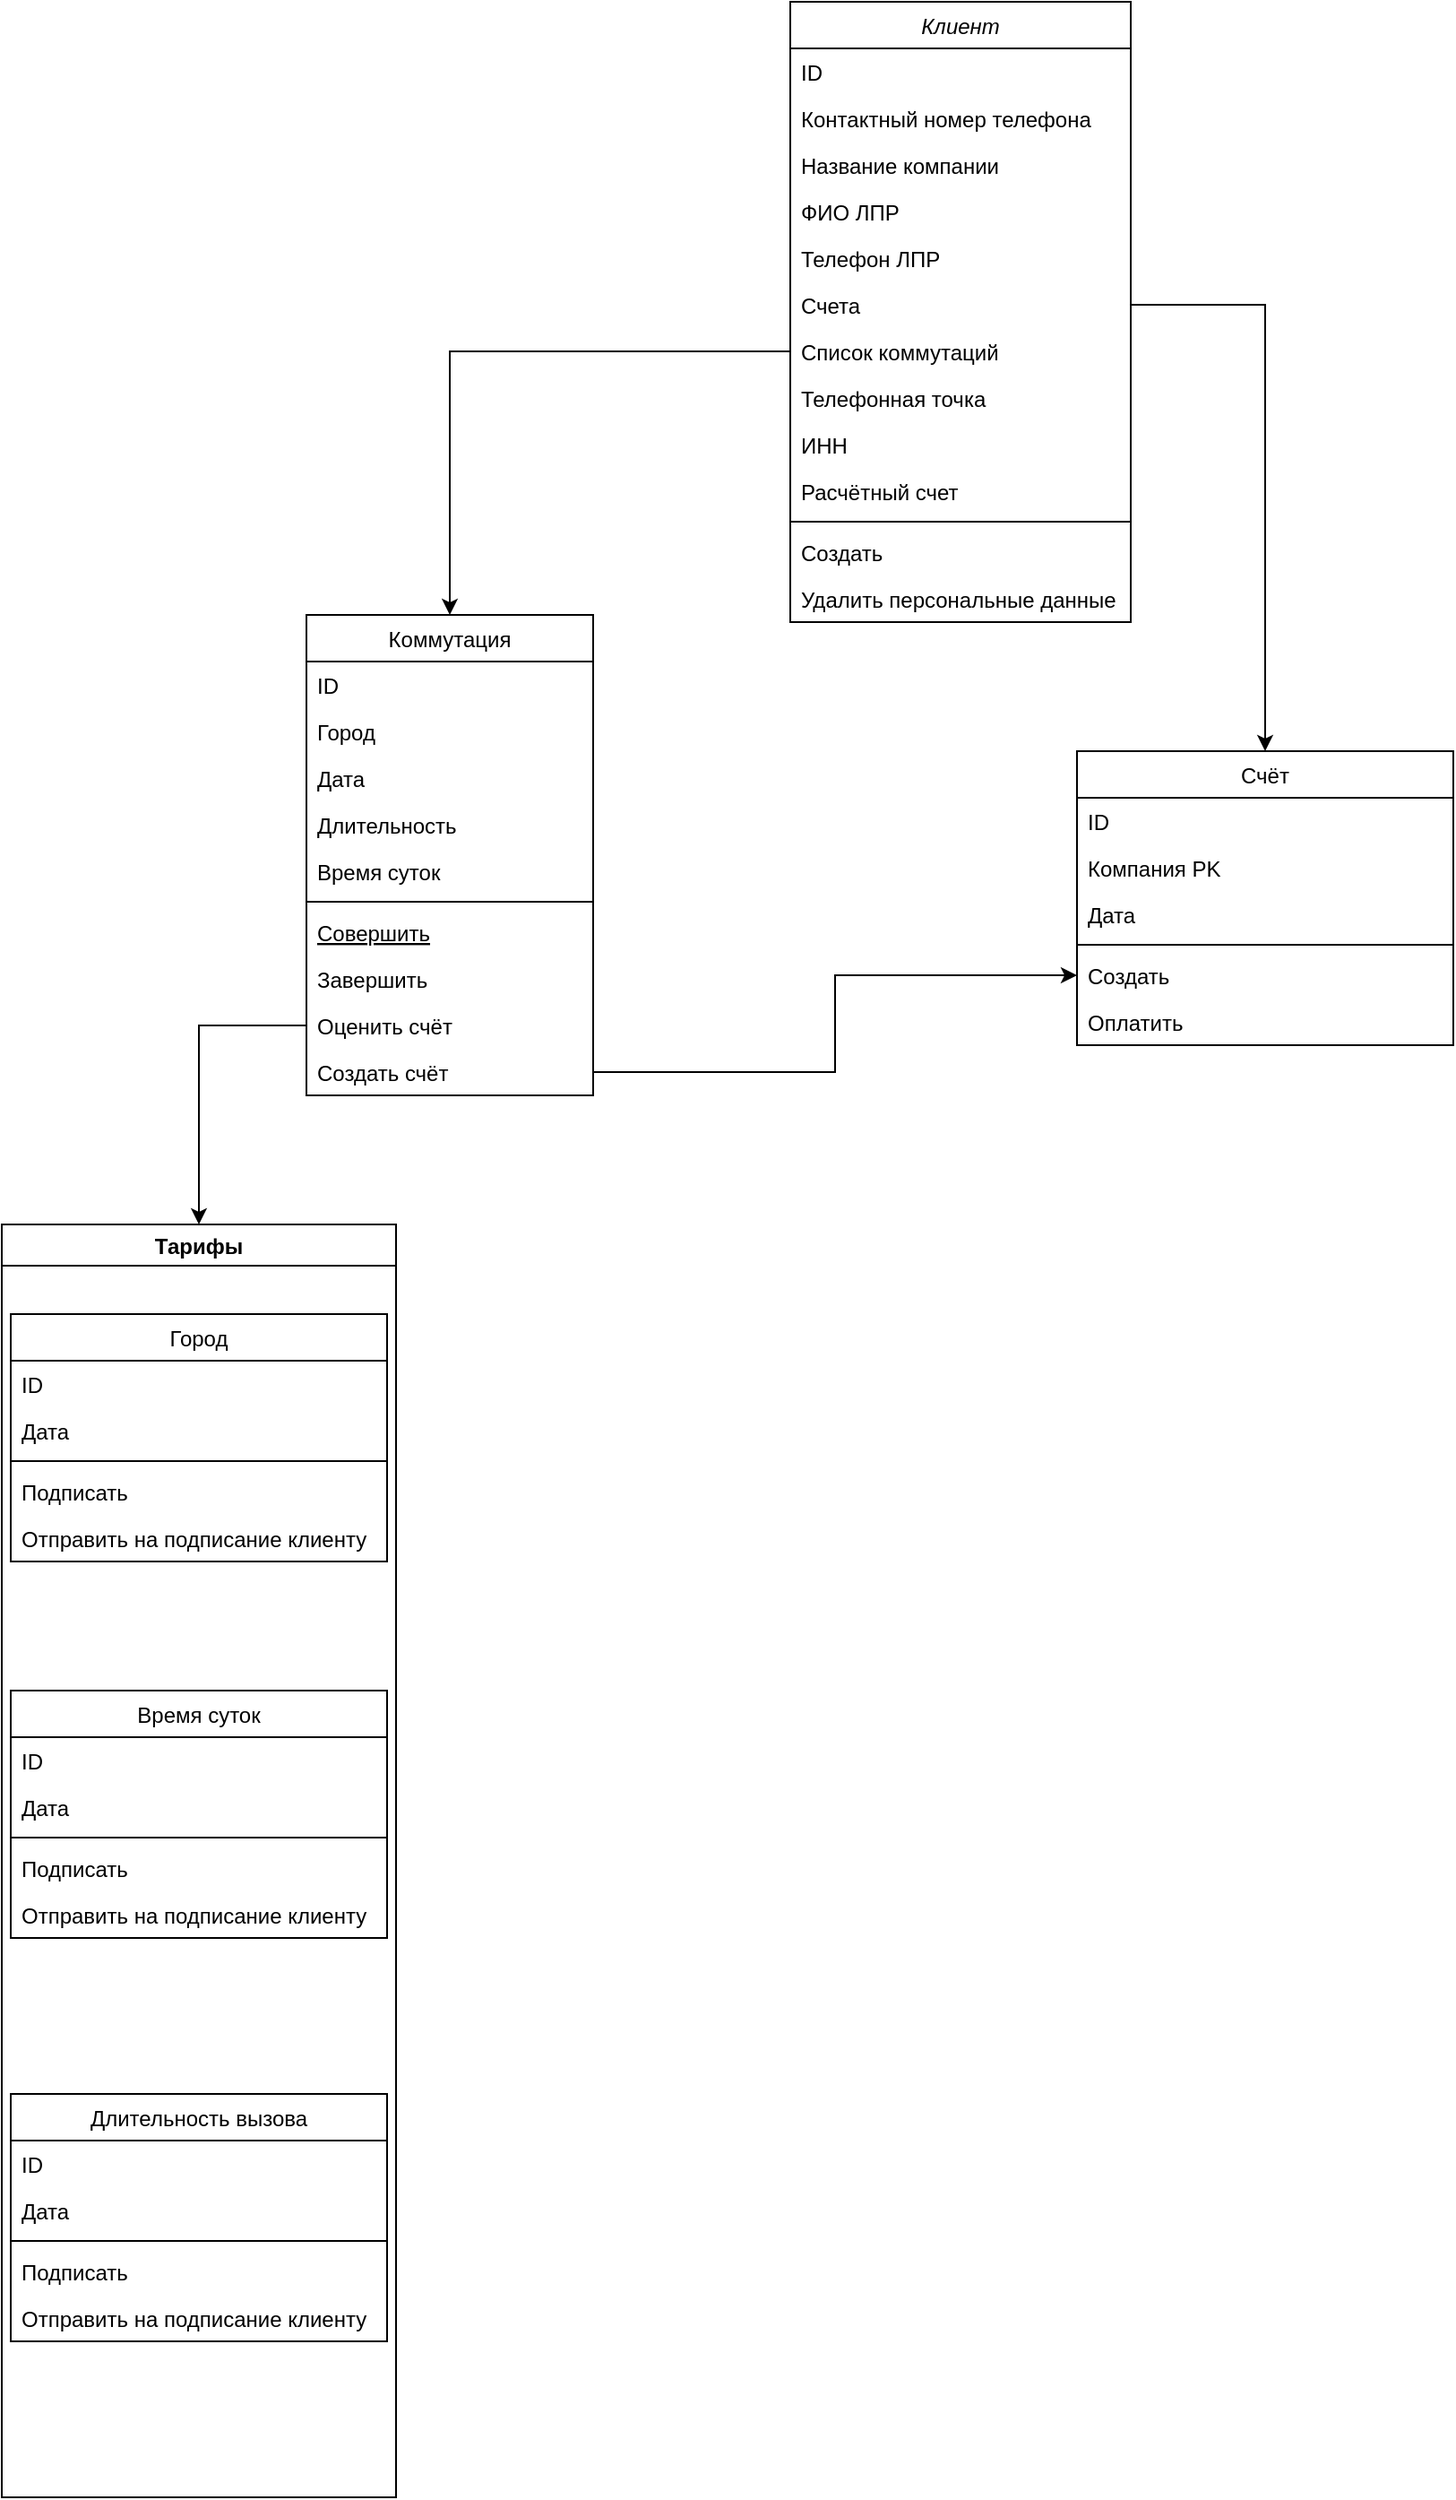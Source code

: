 <mxfile version="20.0.1" type="device"><diagram id="C5RBs43oDa-KdzZeNtuy" name="Page-1"><mxGraphModel dx="2708" dy="1342" grid="1" gridSize="10" guides="1" tooltips="1" connect="1" arrows="1" fold="1" page="1" pageScale="1" pageWidth="827" pageHeight="1169" math="0" shadow="0"><root><mxCell id="WIyWlLk6GJQsqaUBKTNV-0"/><mxCell id="WIyWlLk6GJQsqaUBKTNV-1" parent="WIyWlLk6GJQsqaUBKTNV-0"/><mxCell id="zkfFHV4jXpPFQw0GAbJ--0" value="Клиент" style="swimlane;fontStyle=2;align=center;verticalAlign=top;childLayout=stackLayout;horizontal=1;startSize=26;horizontalStack=0;resizeParent=1;resizeLast=0;collapsible=1;marginBottom=0;rounded=0;shadow=0;strokeWidth=1;" parent="WIyWlLk6GJQsqaUBKTNV-1" vertex="1"><mxGeometry x="440" y="28" width="190" height="346" as="geometry"><mxRectangle x="230" y="140" width="160" height="26" as="alternateBounds"/></mxGeometry></mxCell><mxCell id="zkfFHV4jXpPFQw0GAbJ--1" value="ID" style="text;align=left;verticalAlign=top;spacingLeft=4;spacingRight=4;overflow=hidden;rotatable=0;points=[[0,0.5],[1,0.5]];portConstraint=eastwest;" parent="zkfFHV4jXpPFQw0GAbJ--0" vertex="1"><mxGeometry y="26" width="190" height="26" as="geometry"/></mxCell><mxCell id="zkfFHV4jXpPFQw0GAbJ--2" value="Контактный номер телефона" style="text;align=left;verticalAlign=top;spacingLeft=4;spacingRight=4;overflow=hidden;rotatable=0;points=[[0,0.5],[1,0.5]];portConstraint=eastwest;rounded=0;shadow=0;html=0;" parent="zkfFHV4jXpPFQw0GAbJ--0" vertex="1"><mxGeometry y="52" width="190" height="26" as="geometry"/></mxCell><mxCell id="zkfFHV4jXpPFQw0GAbJ--3" value="Название компании" style="text;align=left;verticalAlign=top;spacingLeft=4;spacingRight=4;overflow=hidden;rotatable=0;points=[[0,0.5],[1,0.5]];portConstraint=eastwest;rounded=0;shadow=0;html=0;" parent="zkfFHV4jXpPFQw0GAbJ--0" vertex="1"><mxGeometry y="78" width="190" height="26" as="geometry"/></mxCell><mxCell id="D7hmZxlsr8Dh_--G51P9-6" value="ФИО ЛПР" style="text;align=left;verticalAlign=top;spacingLeft=4;spacingRight=4;overflow=hidden;rotatable=0;points=[[0,0.5],[1,0.5]];portConstraint=eastwest;rounded=0;shadow=0;html=0;" vertex="1" parent="zkfFHV4jXpPFQw0GAbJ--0"><mxGeometry y="104" width="190" height="26" as="geometry"/></mxCell><mxCell id="D7hmZxlsr8Dh_--G51P9-7" value="Телефон ЛПР" style="text;align=left;verticalAlign=top;spacingLeft=4;spacingRight=4;overflow=hidden;rotatable=0;points=[[0,0.5],[1,0.5]];portConstraint=eastwest;rounded=0;shadow=0;html=0;" vertex="1" parent="zkfFHV4jXpPFQw0GAbJ--0"><mxGeometry y="130" width="190" height="26" as="geometry"/></mxCell><mxCell id="D7hmZxlsr8Dh_--G51P9-19" value="Счета" style="text;align=left;verticalAlign=top;spacingLeft=4;spacingRight=4;overflow=hidden;rotatable=0;points=[[0,0.5],[1,0.5]];portConstraint=eastwest;rounded=0;shadow=0;html=0;" vertex="1" parent="zkfFHV4jXpPFQw0GAbJ--0"><mxGeometry y="156" width="190" height="26" as="geometry"/></mxCell><mxCell id="D7hmZxlsr8Dh_--G51P9-41" value="Список коммутаций" style="text;align=left;verticalAlign=top;spacingLeft=4;spacingRight=4;overflow=hidden;rotatable=0;points=[[0,0.5],[1,0.5]];portConstraint=eastwest;rounded=0;shadow=0;html=0;" vertex="1" parent="zkfFHV4jXpPFQw0GAbJ--0"><mxGeometry y="182" width="190" height="26" as="geometry"/></mxCell><mxCell id="D7hmZxlsr8Dh_--G51P9-68" value="Телефонная точка" style="text;align=left;verticalAlign=top;spacingLeft=4;spacingRight=4;overflow=hidden;rotatable=0;points=[[0,0.5],[1,0.5]];portConstraint=eastwest;rounded=0;shadow=0;html=0;" vertex="1" parent="zkfFHV4jXpPFQw0GAbJ--0"><mxGeometry y="208" width="190" height="26" as="geometry"/></mxCell><mxCell id="D7hmZxlsr8Dh_--G51P9-70" value="ИНН" style="text;align=left;verticalAlign=top;spacingLeft=4;spacingRight=4;overflow=hidden;rotatable=0;points=[[0,0.5],[1,0.5]];portConstraint=eastwest;rounded=0;shadow=0;html=0;" vertex="1" parent="zkfFHV4jXpPFQw0GAbJ--0"><mxGeometry y="234" width="190" height="26" as="geometry"/></mxCell><mxCell id="D7hmZxlsr8Dh_--G51P9-73" value="Расчётный счет" style="text;align=left;verticalAlign=top;spacingLeft=4;spacingRight=4;overflow=hidden;rotatable=0;points=[[0,0.5],[1,0.5]];portConstraint=eastwest;rounded=0;shadow=0;html=0;" vertex="1" parent="zkfFHV4jXpPFQw0GAbJ--0"><mxGeometry y="260" width="190" height="26" as="geometry"/></mxCell><mxCell id="zkfFHV4jXpPFQw0GAbJ--4" value="" style="line;html=1;strokeWidth=1;align=left;verticalAlign=middle;spacingTop=-1;spacingLeft=3;spacingRight=3;rotatable=0;labelPosition=right;points=[];portConstraint=eastwest;" parent="zkfFHV4jXpPFQw0GAbJ--0" vertex="1"><mxGeometry y="286" width="190" height="8" as="geometry"/></mxCell><mxCell id="D7hmZxlsr8Dh_--G51P9-18" value="Создать" style="text;align=left;verticalAlign=top;spacingLeft=4;spacingRight=4;overflow=hidden;rotatable=0;points=[[0,0.5],[1,0.5]];portConstraint=eastwest;" vertex="1" parent="zkfFHV4jXpPFQw0GAbJ--0"><mxGeometry y="294" width="190" height="26" as="geometry"/></mxCell><mxCell id="zkfFHV4jXpPFQw0GAbJ--5" value="Удалить персональные данные" style="text;align=left;verticalAlign=top;spacingLeft=4;spacingRight=4;overflow=hidden;rotatable=0;points=[[0,0.5],[1,0.5]];portConstraint=eastwest;" parent="zkfFHV4jXpPFQw0GAbJ--0" vertex="1"><mxGeometry y="320" width="190" height="26" as="geometry"/></mxCell><mxCell id="zkfFHV4jXpPFQw0GAbJ--6" value="Коммутация" style="swimlane;fontStyle=0;align=center;verticalAlign=top;childLayout=stackLayout;horizontal=1;startSize=26;horizontalStack=0;resizeParent=1;resizeLast=0;collapsible=1;marginBottom=0;rounded=0;shadow=0;strokeWidth=1;" parent="WIyWlLk6GJQsqaUBKTNV-1" vertex="1"><mxGeometry x="170" y="370" width="160" height="268" as="geometry"><mxRectangle x="130" y="380" width="160" height="26" as="alternateBounds"/></mxGeometry></mxCell><mxCell id="D7hmZxlsr8Dh_--G51P9-15" value="ID" style="text;align=left;verticalAlign=top;spacingLeft=4;spacingRight=4;overflow=hidden;rotatable=0;points=[[0,0.5],[1,0.5]];portConstraint=eastwest;" vertex="1" parent="zkfFHV4jXpPFQw0GAbJ--6"><mxGeometry y="26" width="160" height="26" as="geometry"/></mxCell><mxCell id="zkfFHV4jXpPFQw0GAbJ--7" value="Город" style="text;align=left;verticalAlign=top;spacingLeft=4;spacingRight=4;overflow=hidden;rotatable=0;points=[[0,0.5],[1,0.5]];portConstraint=eastwest;" parent="zkfFHV4jXpPFQw0GAbJ--6" vertex="1"><mxGeometry y="52" width="160" height="26" as="geometry"/></mxCell><mxCell id="zkfFHV4jXpPFQw0GAbJ--8" value="Дата" style="text;align=left;verticalAlign=top;spacingLeft=4;spacingRight=4;overflow=hidden;rotatable=0;points=[[0,0.5],[1,0.5]];portConstraint=eastwest;rounded=0;shadow=0;html=0;" parent="zkfFHV4jXpPFQw0GAbJ--6" vertex="1"><mxGeometry y="78" width="160" height="26" as="geometry"/></mxCell><mxCell id="D7hmZxlsr8Dh_--G51P9-33" value="Длительность" style="text;align=left;verticalAlign=top;spacingLeft=4;spacingRight=4;overflow=hidden;rotatable=0;points=[[0,0.5],[1,0.5]];portConstraint=eastwest;rounded=0;shadow=0;html=0;" vertex="1" parent="zkfFHV4jXpPFQw0GAbJ--6"><mxGeometry y="104" width="160" height="26" as="geometry"/></mxCell><mxCell id="D7hmZxlsr8Dh_--G51P9-34" value="Время суток" style="text;align=left;verticalAlign=top;spacingLeft=4;spacingRight=4;overflow=hidden;rotatable=0;points=[[0,0.5],[1,0.5]];portConstraint=eastwest;rounded=0;shadow=0;html=0;" vertex="1" parent="zkfFHV4jXpPFQw0GAbJ--6"><mxGeometry y="130" width="160" height="26" as="geometry"/></mxCell><mxCell id="zkfFHV4jXpPFQw0GAbJ--9" value="" style="line;html=1;strokeWidth=1;align=left;verticalAlign=middle;spacingTop=-1;spacingLeft=3;spacingRight=3;rotatable=0;labelPosition=right;points=[];portConstraint=eastwest;" parent="zkfFHV4jXpPFQw0GAbJ--6" vertex="1"><mxGeometry y="156" width="160" height="8" as="geometry"/></mxCell><mxCell id="zkfFHV4jXpPFQw0GAbJ--10" value="Совершить" style="text;align=left;verticalAlign=top;spacingLeft=4;spacingRight=4;overflow=hidden;rotatable=0;points=[[0,0.5],[1,0.5]];portConstraint=eastwest;fontStyle=4" parent="zkfFHV4jXpPFQw0GAbJ--6" vertex="1"><mxGeometry y="164" width="160" height="26" as="geometry"/></mxCell><mxCell id="zkfFHV4jXpPFQw0GAbJ--11" value="Завершить" style="text;align=left;verticalAlign=top;spacingLeft=4;spacingRight=4;overflow=hidden;rotatable=0;points=[[0,0.5],[1,0.5]];portConstraint=eastwest;" parent="zkfFHV4jXpPFQw0GAbJ--6" vertex="1"><mxGeometry y="190" width="160" height="26" as="geometry"/></mxCell><mxCell id="D7hmZxlsr8Dh_--G51P9-79" value="Оценить счёт" style="text;align=left;verticalAlign=top;spacingLeft=4;spacingRight=4;overflow=hidden;rotatable=0;points=[[0,0.5],[1,0.5]];portConstraint=eastwest;" vertex="1" parent="zkfFHV4jXpPFQw0GAbJ--6"><mxGeometry y="216" width="160" height="26" as="geometry"/></mxCell><mxCell id="D7hmZxlsr8Dh_--G51P9-74" value="Создать счёт" style="text;align=left;verticalAlign=top;spacingLeft=4;spacingRight=4;overflow=hidden;rotatable=0;points=[[0,0.5],[1,0.5]];portConstraint=eastwest;" vertex="1" parent="zkfFHV4jXpPFQw0GAbJ--6"><mxGeometry y="242" width="160" height="26" as="geometry"/></mxCell><mxCell id="D7hmZxlsr8Dh_--G51P9-9" value="Счёт" style="swimlane;fontStyle=0;align=center;verticalAlign=top;childLayout=stackLayout;horizontal=1;startSize=26;horizontalStack=0;resizeParent=1;resizeLast=0;collapsible=1;marginBottom=0;rounded=0;shadow=0;strokeWidth=1;" vertex="1" parent="WIyWlLk6GJQsqaUBKTNV-1"><mxGeometry x="600" y="446" width="210" height="164" as="geometry"><mxRectangle x="340" y="380" width="170" height="26" as="alternateBounds"/></mxGeometry></mxCell><mxCell id="D7hmZxlsr8Dh_--G51P9-12" value="ID" style="text;align=left;verticalAlign=top;spacingLeft=4;spacingRight=4;overflow=hidden;rotatable=0;points=[[0,0.5],[1,0.5]];portConstraint=eastwest;" vertex="1" parent="D7hmZxlsr8Dh_--G51P9-9"><mxGeometry y="26" width="210" height="26" as="geometry"/></mxCell><mxCell id="D7hmZxlsr8Dh_--G51P9-76" value="Компания PK" style="text;align=left;verticalAlign=top;spacingLeft=4;spacingRight=4;overflow=hidden;rotatable=0;points=[[0,0.5],[1,0.5]];portConstraint=eastwest;" vertex="1" parent="D7hmZxlsr8Dh_--G51P9-9"><mxGeometry y="52" width="210" height="26" as="geometry"/></mxCell><mxCell id="D7hmZxlsr8Dh_--G51P9-10" value="Дата" style="text;align=left;verticalAlign=top;spacingLeft=4;spacingRight=4;overflow=hidden;rotatable=0;points=[[0,0.5],[1,0.5]];portConstraint=eastwest;" vertex="1" parent="D7hmZxlsr8Dh_--G51P9-9"><mxGeometry y="78" width="210" height="26" as="geometry"/></mxCell><mxCell id="D7hmZxlsr8Dh_--G51P9-11" value="" style="line;html=1;strokeWidth=1;align=left;verticalAlign=middle;spacingTop=-1;spacingLeft=3;spacingRight=3;rotatable=0;labelPosition=right;points=[];portConstraint=eastwest;" vertex="1" parent="D7hmZxlsr8Dh_--G51P9-9"><mxGeometry y="104" width="210" height="8" as="geometry"/></mxCell><mxCell id="D7hmZxlsr8Dh_--G51P9-37" value="Создать" style="text;align=left;verticalAlign=top;spacingLeft=4;spacingRight=4;overflow=hidden;rotatable=0;points=[[0,0.5],[1,0.5]];portConstraint=eastwest;" vertex="1" parent="D7hmZxlsr8Dh_--G51P9-9"><mxGeometry y="112" width="210" height="26" as="geometry"/></mxCell><mxCell id="D7hmZxlsr8Dh_--G51P9-38" value="Оплатить" style="text;align=left;verticalAlign=top;spacingLeft=4;spacingRight=4;overflow=hidden;rotatable=0;points=[[0,0.5],[1,0.5]];portConstraint=eastwest;" vertex="1" parent="D7hmZxlsr8Dh_--G51P9-9"><mxGeometry y="138" width="210" height="26" as="geometry"/></mxCell><mxCell id="D7hmZxlsr8Dh_--G51P9-44" style="edgeStyle=orthogonalEdgeStyle;rounded=0;orthogonalLoop=1;jettySize=auto;html=1;" edge="1" parent="WIyWlLk6GJQsqaUBKTNV-1" source="D7hmZxlsr8Dh_--G51P9-41" target="zkfFHV4jXpPFQw0GAbJ--6"><mxGeometry relative="1" as="geometry"/></mxCell><mxCell id="D7hmZxlsr8Dh_--G51P9-46" style="edgeStyle=orthogonalEdgeStyle;rounded=0;orthogonalLoop=1;jettySize=auto;html=1;" edge="1" parent="WIyWlLk6GJQsqaUBKTNV-1" source="D7hmZxlsr8Dh_--G51P9-19" target="D7hmZxlsr8Dh_--G51P9-9"><mxGeometry relative="1" as="geometry"/></mxCell><mxCell id="D7hmZxlsr8Dh_--G51P9-67" value="Тарифы" style="swimlane;startSize=23;" vertex="1" parent="WIyWlLk6GJQsqaUBKTNV-1"><mxGeometry y="710" width="220" height="710" as="geometry"/></mxCell><mxCell id="D7hmZxlsr8Dh_--G51P9-49" value="Город" style="swimlane;fontStyle=0;align=center;verticalAlign=top;childLayout=stackLayout;horizontal=1;startSize=26;horizontalStack=0;resizeParent=1;resizeLast=0;collapsible=1;marginBottom=0;rounded=0;shadow=0;strokeWidth=1;" vertex="1" parent="D7hmZxlsr8Dh_--G51P9-67"><mxGeometry x="5" y="50" width="210" height="138" as="geometry"><mxRectangle x="340" y="380" width="170" height="26" as="alternateBounds"/></mxGeometry></mxCell><mxCell id="D7hmZxlsr8Dh_--G51P9-50" value="ID" style="text;align=left;verticalAlign=top;spacingLeft=4;spacingRight=4;overflow=hidden;rotatable=0;points=[[0,0.5],[1,0.5]];portConstraint=eastwest;" vertex="1" parent="D7hmZxlsr8Dh_--G51P9-49"><mxGeometry y="26" width="210" height="26" as="geometry"/></mxCell><mxCell id="D7hmZxlsr8Dh_--G51P9-51" value="Дата" style="text;align=left;verticalAlign=top;spacingLeft=4;spacingRight=4;overflow=hidden;rotatable=0;points=[[0,0.5],[1,0.5]];portConstraint=eastwest;" vertex="1" parent="D7hmZxlsr8Dh_--G51P9-49"><mxGeometry y="52" width="210" height="26" as="geometry"/></mxCell><mxCell id="D7hmZxlsr8Dh_--G51P9-52" value="" style="line;html=1;strokeWidth=1;align=left;verticalAlign=middle;spacingTop=-1;spacingLeft=3;spacingRight=3;rotatable=0;labelPosition=right;points=[];portConstraint=eastwest;" vertex="1" parent="D7hmZxlsr8Dh_--G51P9-49"><mxGeometry y="78" width="210" height="8" as="geometry"/></mxCell><mxCell id="D7hmZxlsr8Dh_--G51P9-53" value="Подписать" style="text;align=left;verticalAlign=top;spacingLeft=4;spacingRight=4;overflow=hidden;rotatable=0;points=[[0,0.5],[1,0.5]];portConstraint=eastwest;" vertex="1" parent="D7hmZxlsr8Dh_--G51P9-49"><mxGeometry y="86" width="210" height="26" as="geometry"/></mxCell><mxCell id="D7hmZxlsr8Dh_--G51P9-54" value="Отправить на подписание клиенту" style="text;align=left;verticalAlign=top;spacingLeft=4;spacingRight=4;overflow=hidden;rotatable=0;points=[[0,0.5],[1,0.5]];portConstraint=eastwest;" vertex="1" parent="D7hmZxlsr8Dh_--G51P9-49"><mxGeometry y="112" width="210" height="26" as="geometry"/></mxCell><mxCell id="D7hmZxlsr8Dh_--G51P9-55" value="Время суток" style="swimlane;fontStyle=0;align=center;verticalAlign=top;childLayout=stackLayout;horizontal=1;startSize=26;horizontalStack=0;resizeParent=1;resizeLast=0;collapsible=1;marginBottom=0;rounded=0;shadow=0;strokeWidth=1;" vertex="1" parent="D7hmZxlsr8Dh_--G51P9-67"><mxGeometry x="5" y="260" width="210" height="138" as="geometry"><mxRectangle x="340" y="380" width="170" height="26" as="alternateBounds"/></mxGeometry></mxCell><mxCell id="D7hmZxlsr8Dh_--G51P9-56" value="ID" style="text;align=left;verticalAlign=top;spacingLeft=4;spacingRight=4;overflow=hidden;rotatable=0;points=[[0,0.5],[1,0.5]];portConstraint=eastwest;" vertex="1" parent="D7hmZxlsr8Dh_--G51P9-55"><mxGeometry y="26" width="210" height="26" as="geometry"/></mxCell><mxCell id="D7hmZxlsr8Dh_--G51P9-57" value="Дата" style="text;align=left;verticalAlign=top;spacingLeft=4;spacingRight=4;overflow=hidden;rotatable=0;points=[[0,0.5],[1,0.5]];portConstraint=eastwest;" vertex="1" parent="D7hmZxlsr8Dh_--G51P9-55"><mxGeometry y="52" width="210" height="26" as="geometry"/></mxCell><mxCell id="D7hmZxlsr8Dh_--G51P9-58" value="" style="line;html=1;strokeWidth=1;align=left;verticalAlign=middle;spacingTop=-1;spacingLeft=3;spacingRight=3;rotatable=0;labelPosition=right;points=[];portConstraint=eastwest;" vertex="1" parent="D7hmZxlsr8Dh_--G51P9-55"><mxGeometry y="78" width="210" height="8" as="geometry"/></mxCell><mxCell id="D7hmZxlsr8Dh_--G51P9-59" value="Подписать" style="text;align=left;verticalAlign=top;spacingLeft=4;spacingRight=4;overflow=hidden;rotatable=0;points=[[0,0.5],[1,0.5]];portConstraint=eastwest;" vertex="1" parent="D7hmZxlsr8Dh_--G51P9-55"><mxGeometry y="86" width="210" height="26" as="geometry"/></mxCell><mxCell id="D7hmZxlsr8Dh_--G51P9-60" value="Отправить на подписание клиенту" style="text;align=left;verticalAlign=top;spacingLeft=4;spacingRight=4;overflow=hidden;rotatable=0;points=[[0,0.5],[1,0.5]];portConstraint=eastwest;" vertex="1" parent="D7hmZxlsr8Dh_--G51P9-55"><mxGeometry y="112" width="210" height="26" as="geometry"/></mxCell><mxCell id="D7hmZxlsr8Dh_--G51P9-61" value="Длительность вызова" style="swimlane;fontStyle=0;align=center;verticalAlign=top;childLayout=stackLayout;horizontal=1;startSize=26;horizontalStack=0;resizeParent=1;resizeLast=0;collapsible=1;marginBottom=0;rounded=0;shadow=0;strokeWidth=1;" vertex="1" parent="D7hmZxlsr8Dh_--G51P9-67"><mxGeometry x="5" y="485" width="210" height="138" as="geometry"><mxRectangle x="340" y="380" width="170" height="26" as="alternateBounds"/></mxGeometry></mxCell><mxCell id="D7hmZxlsr8Dh_--G51P9-62" value="ID" style="text;align=left;verticalAlign=top;spacingLeft=4;spacingRight=4;overflow=hidden;rotatable=0;points=[[0,0.5],[1,0.5]];portConstraint=eastwest;" vertex="1" parent="D7hmZxlsr8Dh_--G51P9-61"><mxGeometry y="26" width="210" height="26" as="geometry"/></mxCell><mxCell id="D7hmZxlsr8Dh_--G51P9-63" value="Дата" style="text;align=left;verticalAlign=top;spacingLeft=4;spacingRight=4;overflow=hidden;rotatable=0;points=[[0,0.5],[1,0.5]];portConstraint=eastwest;" vertex="1" parent="D7hmZxlsr8Dh_--G51P9-61"><mxGeometry y="52" width="210" height="26" as="geometry"/></mxCell><mxCell id="D7hmZxlsr8Dh_--G51P9-64" value="" style="line;html=1;strokeWidth=1;align=left;verticalAlign=middle;spacingTop=-1;spacingLeft=3;spacingRight=3;rotatable=0;labelPosition=right;points=[];portConstraint=eastwest;" vertex="1" parent="D7hmZxlsr8Dh_--G51P9-61"><mxGeometry y="78" width="210" height="8" as="geometry"/></mxCell><mxCell id="D7hmZxlsr8Dh_--G51P9-65" value="Подписать" style="text;align=left;verticalAlign=top;spacingLeft=4;spacingRight=4;overflow=hidden;rotatable=0;points=[[0,0.5],[1,0.5]];portConstraint=eastwest;" vertex="1" parent="D7hmZxlsr8Dh_--G51P9-61"><mxGeometry y="86" width="210" height="26" as="geometry"/></mxCell><mxCell id="D7hmZxlsr8Dh_--G51P9-66" value="Отправить на подписание клиенту" style="text;align=left;verticalAlign=top;spacingLeft=4;spacingRight=4;overflow=hidden;rotatable=0;points=[[0,0.5],[1,0.5]];portConstraint=eastwest;" vertex="1" parent="D7hmZxlsr8Dh_--G51P9-61"><mxGeometry y="112" width="210" height="26" as="geometry"/></mxCell><mxCell id="D7hmZxlsr8Dh_--G51P9-78" style="edgeStyle=orthogonalEdgeStyle;rounded=0;orthogonalLoop=1;jettySize=auto;html=1;entryX=0;entryY=0.5;entryDx=0;entryDy=0;" edge="1" parent="WIyWlLk6GJQsqaUBKTNV-1" source="D7hmZxlsr8Dh_--G51P9-74" target="D7hmZxlsr8Dh_--G51P9-37"><mxGeometry relative="1" as="geometry"/></mxCell><mxCell id="D7hmZxlsr8Dh_--G51P9-80" style="edgeStyle=orthogonalEdgeStyle;rounded=0;orthogonalLoop=1;jettySize=auto;html=1;entryX=0.5;entryY=0;entryDx=0;entryDy=0;" edge="1" parent="WIyWlLk6GJQsqaUBKTNV-1" source="D7hmZxlsr8Dh_--G51P9-79" target="D7hmZxlsr8Dh_--G51P9-67"><mxGeometry relative="1" as="geometry"/></mxCell></root></mxGraphModel></diagram></mxfile>